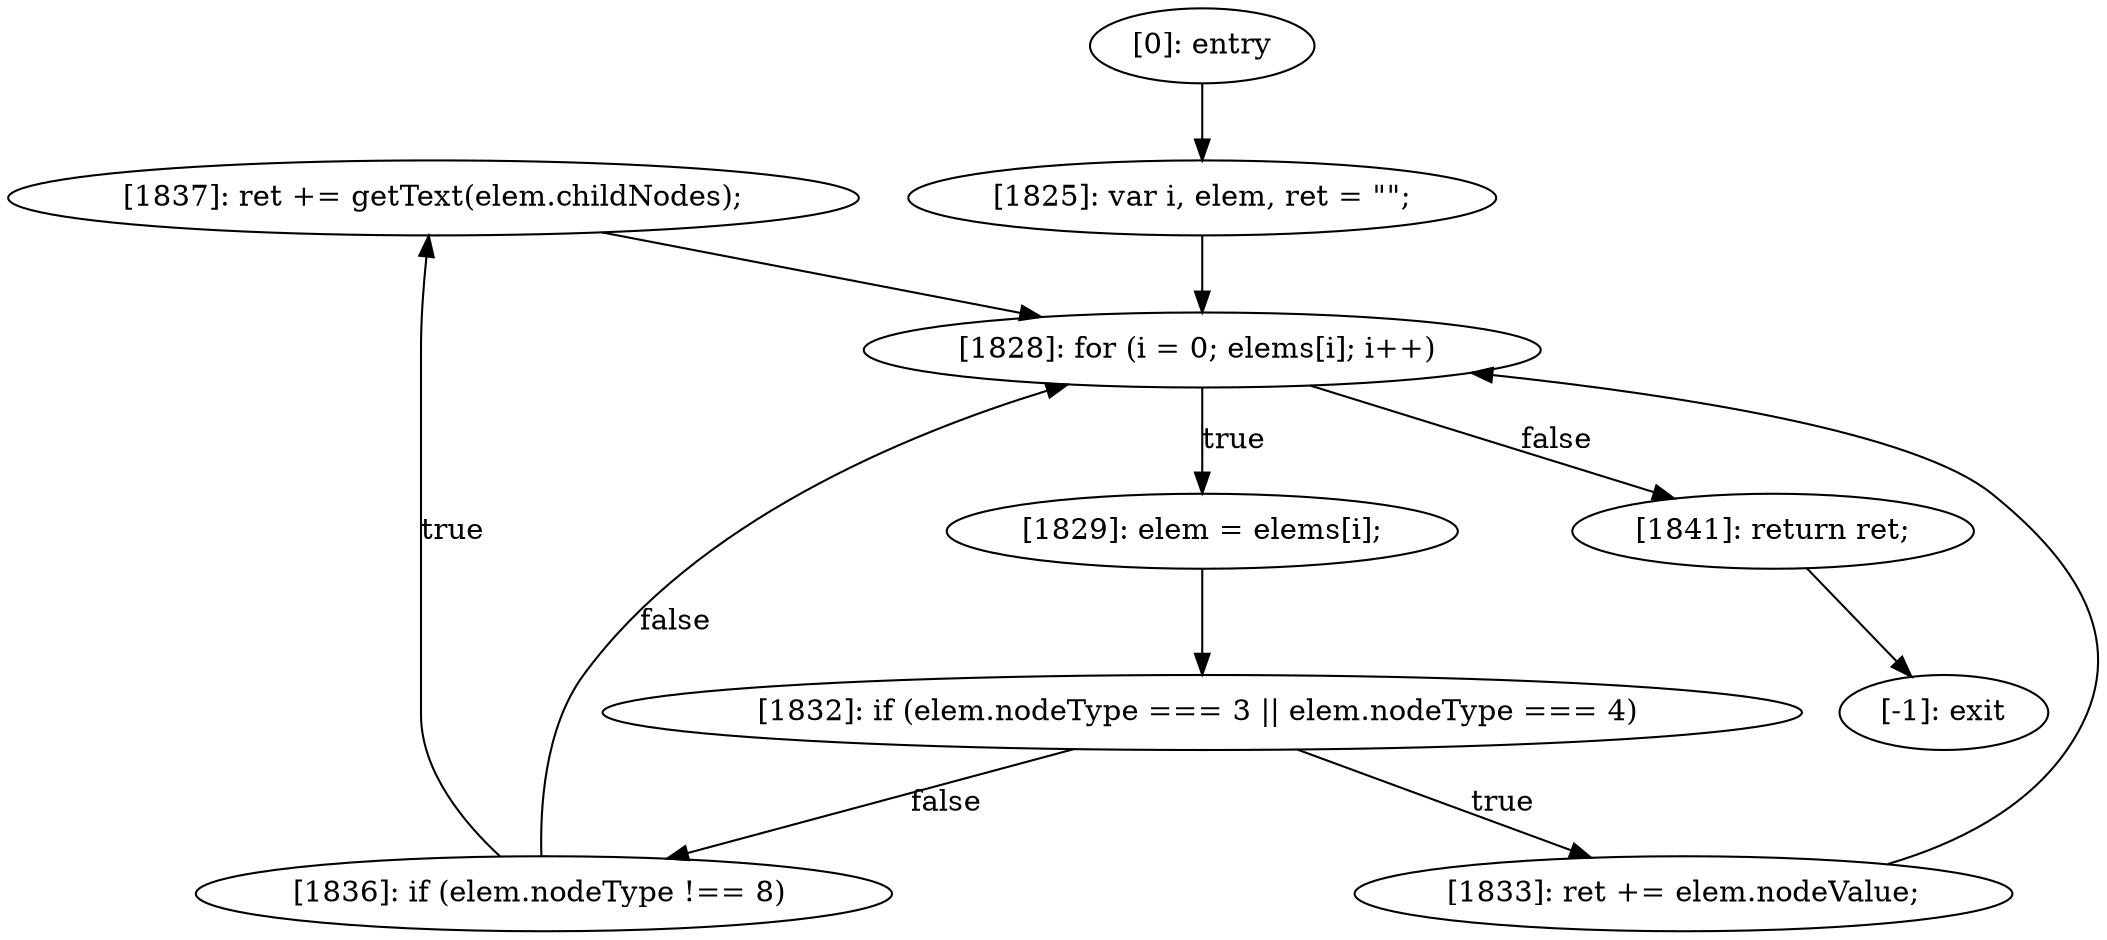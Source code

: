 digraph {
"0" [label="[1837]: ret += getText(elem.childNodes);\n"] 
"1" [label="[1829]: elem = elems[i];\n"] 
"2" [label="[1832]: if (elem.nodeType === 3 || elem.nodeType === 4) "] 
"3" [label="[1833]: ret += elem.nodeValue;\n"] 
"4" [label="[1841]: return ret;\n"] 
"5" [label="[1836]: if (elem.nodeType !== 8) "] 
"6" [label="[1825]: var i, elem, ret = \"\";\n"] 
"7" [label="[1828]: for (i = 0; elems[i]; i++) "] 
"8" [label="[-1]: exit"] 
"9" [label="[0]: entry"] 
"0" -> "7" [label=""] 
"1" -> "2" [label=""] 
"2" -> "3" [label="true"] 
"2" -> "5" [label="false"] 
"3" -> "7" [label=""] 
"4" -> "8" [label=""] 
"5" -> "0" [label="true"] 
"5" -> "7" [label="false"] 
"6" -> "7" [label=""] 
"7" -> "4" [label="false"] 
"7" -> "1" [label="true"] 
"9" -> "6" [label=""] 
}
